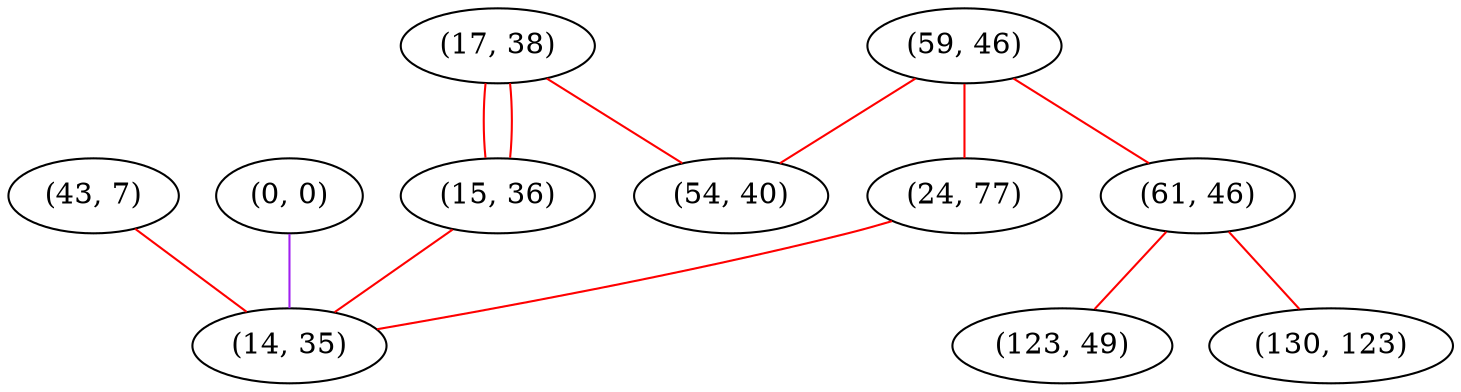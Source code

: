 graph "" {
"(43, 7)";
"(0, 0)";
"(17, 38)";
"(59, 46)";
"(61, 46)";
"(15, 36)";
"(123, 49)";
"(24, 77)";
"(54, 40)";
"(14, 35)";
"(130, 123)";
"(43, 7)" -- "(14, 35)"  [color=red, key=0, weight=1];
"(0, 0)" -- "(14, 35)"  [color=purple, key=0, weight=4];
"(17, 38)" -- "(15, 36)"  [color=red, key=0, weight=1];
"(17, 38)" -- "(15, 36)"  [color=red, key=1, weight=1];
"(17, 38)" -- "(54, 40)"  [color=red, key=0, weight=1];
"(59, 46)" -- "(61, 46)"  [color=red, key=0, weight=1];
"(59, 46)" -- "(24, 77)"  [color=red, key=0, weight=1];
"(59, 46)" -- "(54, 40)"  [color=red, key=0, weight=1];
"(61, 46)" -- "(123, 49)"  [color=red, key=0, weight=1];
"(61, 46)" -- "(130, 123)"  [color=red, key=0, weight=1];
"(15, 36)" -- "(14, 35)"  [color=red, key=0, weight=1];
"(24, 77)" -- "(14, 35)"  [color=red, key=0, weight=1];
}
